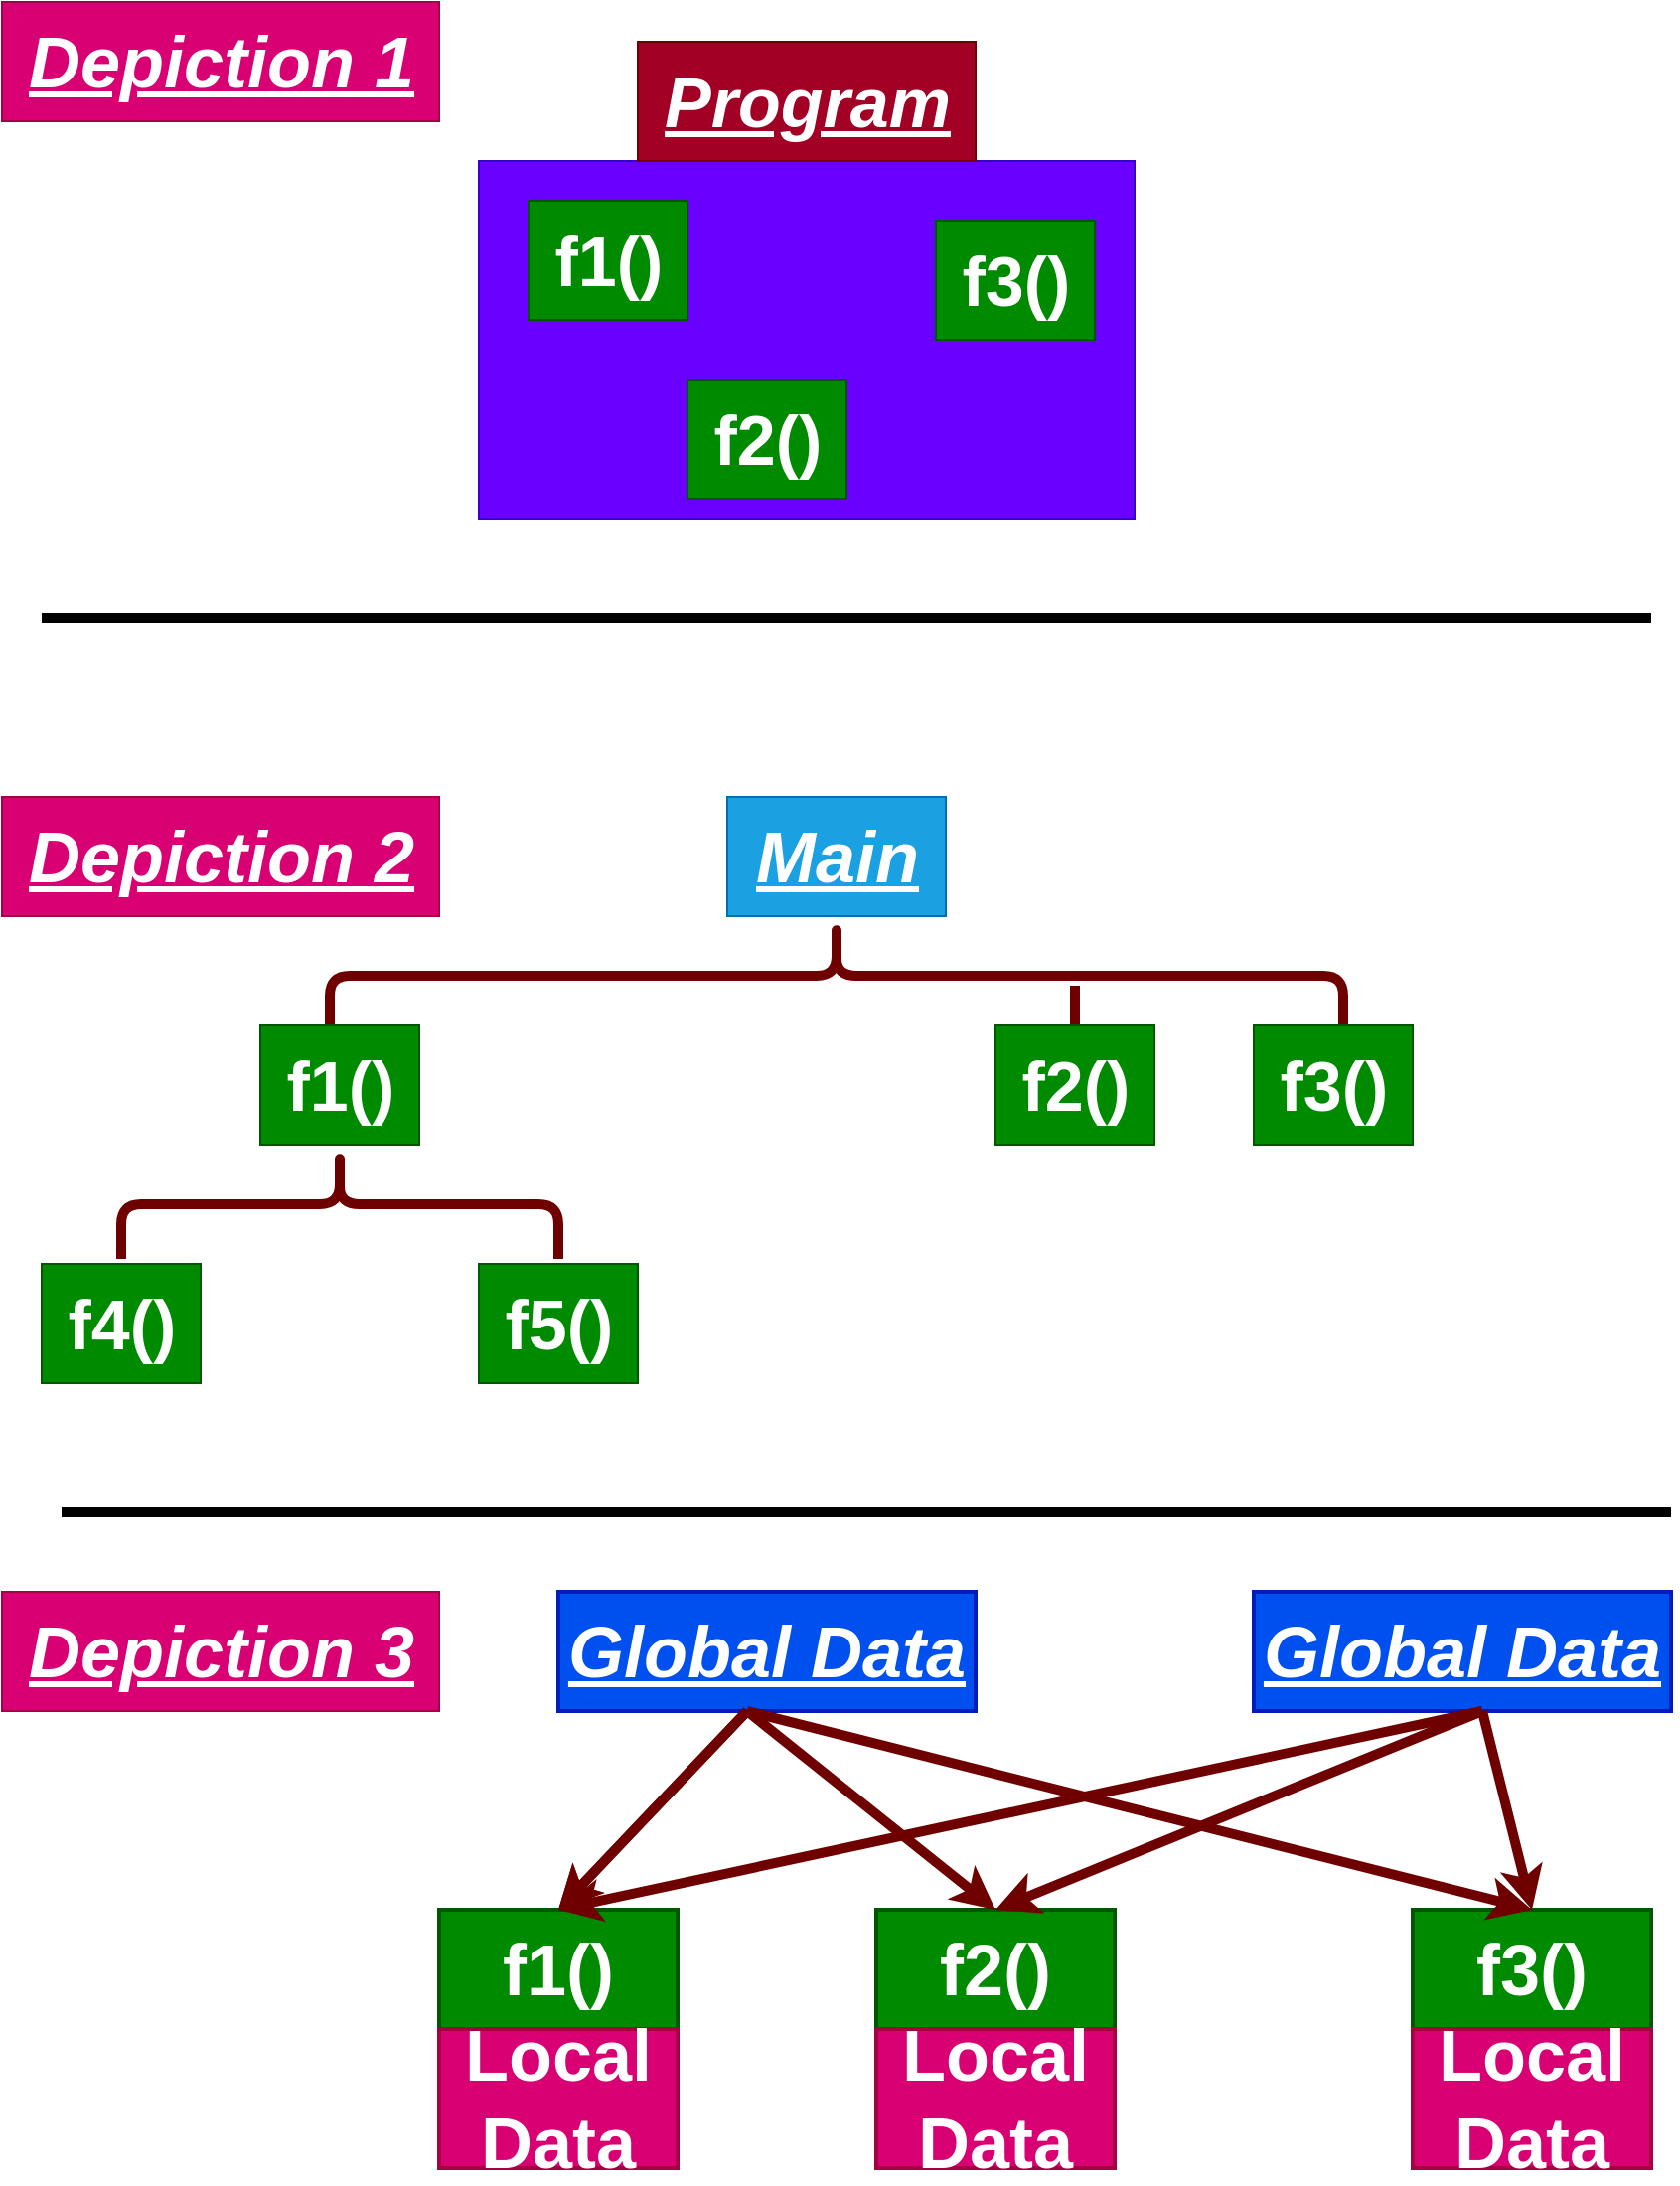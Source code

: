 <mxfile>
    <diagram id="iH54r0qm6zSdKlOZgphc" name="Page-1">
        <mxGraphModel dx="567" dy="452" grid="1" gridSize="10" guides="1" tooltips="1" connect="1" arrows="1" fold="1" page="1" pageScale="1" pageWidth="850" pageHeight="1100" math="0" shadow="0">
            <root>
                <mxCell id="0"/>
                <mxCell id="1" parent="0"/>
                <mxCell id="2" value="" style="rounded=0;whiteSpace=wrap;html=1;fillColor=#6a00ff;strokeColor=#3700CC;fontColor=#ffffff;" parent="1" vertex="1">
                    <mxGeometry x="240" y="80" width="330" height="180" as="geometry"/>
                </mxCell>
                <mxCell id="4" value="&lt;b&gt;f1()&lt;/b&gt;" style="text;html=1;align=center;verticalAlign=middle;resizable=0;points=[];autosize=1;strokeColor=#005700;fillColor=#008a00;fontSize=35;fontColor=#ffffff;" parent="1" vertex="1">
                    <mxGeometry x="265" y="100" width="80" height="60" as="geometry"/>
                </mxCell>
                <mxCell id="5" value="&lt;b&gt;f2()&lt;/b&gt;" style="text;html=1;align=center;verticalAlign=middle;resizable=0;points=[];autosize=1;strokeColor=#005700;fillColor=#008a00;fontSize=35;fontColor=#ffffff;" parent="1" vertex="1">
                    <mxGeometry x="345" y="190" width="80" height="60" as="geometry"/>
                </mxCell>
                <mxCell id="6" value="&lt;b&gt;f3()&lt;/b&gt;" style="text;html=1;align=center;verticalAlign=middle;resizable=0;points=[];autosize=1;strokeColor=#005700;fillColor=#008a00;fontSize=35;fontColor=#ffffff;" parent="1" vertex="1">
                    <mxGeometry x="470" y="110" width="80" height="60" as="geometry"/>
                </mxCell>
                <mxCell id="9" value="" style="shape=curlyBracket;whiteSpace=wrap;html=1;rounded=1;flipH=1;labelPosition=right;verticalLabelPosition=middle;align=left;verticalAlign=middle;strokeWidth=5;fontSize=36;rotation=-90;fillColor=#a20025;strokeColor=#6F0000;fontColor=#ffffff;" parent="1" vertex="1">
                    <mxGeometry x="392.5" y="235" width="55" height="510" as="geometry"/>
                </mxCell>
                <mxCell id="11" value="&lt;b&gt;f1()&lt;/b&gt;" style="text;html=1;align=center;verticalAlign=middle;resizable=0;points=[];autosize=1;strokeColor=#005700;fillColor=#008a00;fontSize=35;fontColor=#ffffff;" parent="1" vertex="1">
                    <mxGeometry x="130" y="515" width="80" height="60" as="geometry"/>
                </mxCell>
                <mxCell id="15" value="" style="endArrow=none;html=1;strokeWidth=5;fontSize=36;fontColor=#00CC00;fillColor=#a20025;strokeColor=#6F0000;" parent="1" edge="1">
                    <mxGeometry width="50" height="50" relative="1" as="geometry">
                        <mxPoint x="540" y="515" as="sourcePoint"/>
                        <mxPoint x="540" y="495" as="targetPoint"/>
                    </mxGeometry>
                </mxCell>
                <mxCell id="16" value="&lt;b&gt;f2()&lt;/b&gt;" style="text;html=1;align=center;verticalAlign=middle;resizable=0;points=[];autosize=1;strokeColor=#005700;fillColor=#008a00;fontSize=35;fontColor=#ffffff;" parent="1" vertex="1">
                    <mxGeometry x="500" y="515" width="80" height="60" as="geometry"/>
                </mxCell>
                <mxCell id="18" value="&lt;b&gt;f3()&lt;/b&gt;" style="text;html=1;align=center;verticalAlign=middle;resizable=0;points=[];autosize=1;strokeColor=#005700;fillColor=#008a00;fontSize=35;fontColor=#ffffff;" parent="1" vertex="1">
                    <mxGeometry x="630" y="515" width="80" height="60" as="geometry"/>
                </mxCell>
                <mxCell id="19" value="" style="shape=curlyBracket;whiteSpace=wrap;html=1;rounded=1;flipH=1;labelPosition=right;verticalLabelPosition=middle;align=left;verticalAlign=middle;strokeWidth=5;fontSize=36;rotation=-90;fillColor=#a20025;strokeColor=#6F0000;fontColor=#ffffff;" parent="1" vertex="1">
                    <mxGeometry x="142.5" y="495" width="55" height="220" as="geometry"/>
                </mxCell>
                <mxCell id="20" value="&lt;b&gt;f4()&lt;/b&gt;" style="text;html=1;align=center;verticalAlign=middle;resizable=0;points=[];autosize=1;strokeColor=#005700;fillColor=#008a00;fontSize=35;fontColor=#ffffff;" parent="1" vertex="1">
                    <mxGeometry x="20" y="635" width="80" height="60" as="geometry"/>
                </mxCell>
                <mxCell id="21" value="&lt;b&gt;f5()&lt;/b&gt;" style="text;html=1;align=center;verticalAlign=middle;resizable=0;points=[];autosize=1;strokeColor=#005700;fillColor=#008a00;fontSize=35;fontColor=#ffffff;" parent="1" vertex="1">
                    <mxGeometry x="240" y="635" width="80" height="60" as="geometry"/>
                </mxCell>
                <mxCell id="22" value="&lt;b&gt;&lt;u&gt;&lt;i&gt;Depiction 1&lt;/i&gt;&lt;/u&gt;&lt;/b&gt;" style="text;html=1;align=center;verticalAlign=middle;resizable=0;points=[];autosize=1;strokeColor=#A50040;fillColor=#d80073;fontSize=36;fontColor=#ffffff;" parent="1" vertex="1">
                    <mxGeometry width="220" height="60" as="geometry"/>
                </mxCell>
                <mxCell id="23" value="&lt;b&gt;&lt;u&gt;&lt;i&gt;Depiction 2&lt;/i&gt;&lt;/u&gt;&lt;/b&gt;" style="text;html=1;align=center;verticalAlign=middle;resizable=0;points=[];autosize=1;strokeColor=#A50040;fillColor=#d80073;fontSize=36;fontColor=#ffffff;" parent="1" vertex="1">
                    <mxGeometry y="400" width="220" height="60" as="geometry"/>
                </mxCell>
                <mxCell id="24" value="&lt;b&gt;&lt;u&gt;&lt;i&gt;Depiction 3&lt;/i&gt;&lt;/u&gt;&lt;/b&gt;" style="text;html=1;align=center;verticalAlign=middle;resizable=0;points=[];autosize=1;strokeColor=#A50040;fillColor=#d80073;fontSize=36;fontColor=#ffffff;" parent="1" vertex="1">
                    <mxGeometry y="800" width="220" height="60" as="geometry"/>
                </mxCell>
                <mxCell id="25" value="&lt;b&gt;&lt;i&gt;&lt;u&gt;Global Data&lt;/u&gt;&lt;/i&gt;&lt;/b&gt;" style="rounded=0;whiteSpace=wrap;html=1;strokeWidth=2;fontSize=36;fontColor=#ffffff;fillColor=#0050ef;strokeColor=#001DBC;" parent="1" vertex="1">
                    <mxGeometry x="280" y="800" width="210" height="60" as="geometry"/>
                </mxCell>
                <mxCell id="26" value="&lt;b&gt;&lt;i&gt;&lt;u&gt;Global Data&lt;/u&gt;&lt;/i&gt;&lt;/b&gt;" style="rounded=0;whiteSpace=wrap;html=1;strokeWidth=2;fontSize=36;fontColor=#ffffff;fillColor=#0050ef;strokeColor=#001DBC;" parent="1" vertex="1">
                    <mxGeometry x="630" y="800" width="210" height="60" as="geometry"/>
                </mxCell>
                <mxCell id="28" value="&lt;b&gt;f1()&lt;/b&gt;" style="rounded=0;whiteSpace=wrap;html=1;strokeWidth=2;fontSize=36;fontColor=#ffffff;fillColor=#008a00;strokeColor=#005700;" parent="1" vertex="1">
                    <mxGeometry x="220" y="960" width="120" height="60" as="geometry"/>
                </mxCell>
                <mxCell id="29" value="&lt;b&gt;Local Data&lt;/b&gt;" style="rounded=0;whiteSpace=wrap;html=1;strokeWidth=2;fontSize=36;fontColor=#ffffff;fillColor=#d80073;strokeColor=#A50040;" parent="1" vertex="1">
                    <mxGeometry x="220" y="1020" width="120" height="70" as="geometry"/>
                </mxCell>
                <mxCell id="35" value="&lt;b&gt;f2()&lt;/b&gt;" style="rounded=0;whiteSpace=wrap;html=1;strokeWidth=2;fontSize=36;fontColor=#ffffff;fillColor=#008a00;strokeColor=#005700;" parent="1" vertex="1">
                    <mxGeometry x="440" y="960" width="120" height="60" as="geometry"/>
                </mxCell>
                <mxCell id="36" value="&lt;b&gt;Local Data&lt;/b&gt;" style="rounded=0;whiteSpace=wrap;html=1;strokeWidth=2;fontSize=36;fontColor=#ffffff;fillColor=#d80073;strokeColor=#A50040;" parent="1" vertex="1">
                    <mxGeometry x="440" y="1020" width="120" height="70" as="geometry"/>
                </mxCell>
                <mxCell id="37" value="&lt;b&gt;f3()&lt;/b&gt;" style="rounded=0;whiteSpace=wrap;html=1;strokeWidth=2;fontSize=36;fontColor=#ffffff;fillColor=#008a00;strokeColor=#005700;" parent="1" vertex="1">
                    <mxGeometry x="710" y="960" width="120" height="60" as="geometry"/>
                </mxCell>
                <mxCell id="38" value="&lt;b&gt;Local Data&lt;/b&gt;" style="rounded=0;whiteSpace=wrap;html=1;strokeWidth=2;fontSize=36;fontColor=#ffffff;fillColor=#d80073;strokeColor=#A50040;" parent="1" vertex="1">
                    <mxGeometry x="710" y="1020" width="120" height="70" as="geometry"/>
                </mxCell>
                <mxCell id="39" value="" style="endArrow=classic;html=1;strokeWidth=5;fontSize=36;fontColor=#00CC00;fillColor=#a20025;strokeColor=#6F0000;entryX=0.5;entryY=0;entryDx=0;entryDy=0;" parent="1" target="28" edge="1">
                    <mxGeometry width="50" height="50" relative="1" as="geometry">
                        <mxPoint x="375" y="860" as="sourcePoint"/>
                        <mxPoint x="275" y="930" as="targetPoint"/>
                    </mxGeometry>
                </mxCell>
                <mxCell id="41" value="" style="endArrow=classic;html=1;strokeWidth=5;fontSize=36;fontColor=#00CC00;fillColor=#a20025;strokeColor=#6F0000;entryX=0.5;entryY=0;entryDx=0;entryDy=0;" parent="1" target="35" edge="1">
                    <mxGeometry width="50" height="50" relative="1" as="geometry">
                        <mxPoint x="375" y="860" as="sourcePoint"/>
                        <mxPoint x="280.0" y="960" as="targetPoint"/>
                    </mxGeometry>
                </mxCell>
                <mxCell id="42" value="" style="endArrow=classic;html=1;strokeWidth=5;fontSize=36;fontColor=#00CC00;fillColor=#a20025;strokeColor=#6F0000;entryX=0.5;entryY=0;entryDx=0;entryDy=0;" parent="1" target="37" edge="1">
                    <mxGeometry width="50" height="50" relative="1" as="geometry">
                        <mxPoint x="375" y="860" as="sourcePoint"/>
                        <mxPoint x="280.0" y="960" as="targetPoint"/>
                    </mxGeometry>
                </mxCell>
                <mxCell id="43" value="" style="endArrow=classic;html=1;strokeWidth=5;fontSize=36;fontColor=#00CC00;fillColor=#a20025;strokeColor=#6F0000;entryX=0.5;entryY=0;entryDx=0;entryDy=0;" parent="1" edge="1">
                    <mxGeometry width="50" height="50" relative="1" as="geometry">
                        <mxPoint x="375" y="860" as="sourcePoint"/>
                        <mxPoint x="280" y="960" as="targetPoint"/>
                    </mxGeometry>
                </mxCell>
                <mxCell id="44" value="" style="endArrow=classic;html=1;strokeWidth=5;fontSize=36;fontColor=#00CC00;fillColor=#a20025;strokeColor=#6F0000;entryX=0.5;entryY=0;entryDx=0;entryDy=0;" parent="1" target="37" edge="1">
                    <mxGeometry width="50" height="50" relative="1" as="geometry">
                        <mxPoint x="745" y="860" as="sourcePoint"/>
                        <mxPoint x="650.0" y="960" as="targetPoint"/>
                    </mxGeometry>
                </mxCell>
                <mxCell id="45" value="" style="endArrow=classic;html=1;strokeWidth=5;fontSize=36;fontColor=#00CC00;fillColor=#a20025;strokeColor=#6F0000;entryX=0.5;entryY=0;entryDx=0;entryDy=0;" parent="1" target="35" edge="1">
                    <mxGeometry width="50" height="50" relative="1" as="geometry">
                        <mxPoint x="745" y="860" as="sourcePoint"/>
                        <mxPoint x="650.0" y="960" as="targetPoint"/>
                    </mxGeometry>
                </mxCell>
                <mxCell id="46" value="" style="endArrow=classic;html=1;strokeWidth=5;fontSize=36;fontColor=#00CC00;fillColor=#a20025;strokeColor=#6F0000;" parent="1" edge="1">
                    <mxGeometry width="50" height="50" relative="1" as="geometry">
                        <mxPoint x="745" y="860" as="sourcePoint"/>
                        <mxPoint x="280" y="960" as="targetPoint"/>
                    </mxGeometry>
                </mxCell>
                <mxCell id="48" value="" style="endArrow=none;html=1;strokeWidth=5;fontSize=36;fontColor=#00CC00;" parent="1" edge="1">
                    <mxGeometry width="50" height="50" relative="1" as="geometry">
                        <mxPoint x="20" y="310" as="sourcePoint"/>
                        <mxPoint x="830" y="310" as="targetPoint"/>
                    </mxGeometry>
                </mxCell>
                <mxCell id="49" value="" style="endArrow=none;html=1;strokeWidth=5;fontSize=36;fontColor=#00CC00;" parent="1" edge="1">
                    <mxGeometry width="50" height="50" relative="1" as="geometry">
                        <mxPoint x="30" y="760" as="sourcePoint"/>
                        <mxPoint x="840" y="760" as="targetPoint"/>
                    </mxGeometry>
                </mxCell>
                <mxCell id="50" value="&lt;b&gt;&lt;i&gt;&lt;u&gt;Main&lt;/u&gt;&lt;/i&gt;&lt;/b&gt;" style="text;html=1;align=center;verticalAlign=middle;resizable=0;points=[];autosize=1;fontSize=36;strokeWidth=1;fillColor=#1ba1e2;fontColor=#ffffff;strokeColor=#006EAF;" parent="1" vertex="1">
                    <mxGeometry x="365" y="400" width="110" height="60" as="geometry"/>
                </mxCell>
                <mxCell id="51" value="&lt;font style=&quot;font-size: 35px;&quot;&gt;&lt;b&gt;&lt;i&gt;&lt;u&gt;Program&lt;/u&gt;&lt;/i&gt;&lt;/b&gt;&lt;/font&gt;" style="text;html=1;align=center;verticalAlign=middle;resizable=0;points=[];autosize=1;fillColor=#a20025;fontColor=#ffffff;strokeColor=#6F0000;" parent="1" vertex="1">
                    <mxGeometry x="320" y="20" width="170" height="60" as="geometry"/>
                </mxCell>
            </root>
        </mxGraphModel>
    </diagram>
</mxfile>